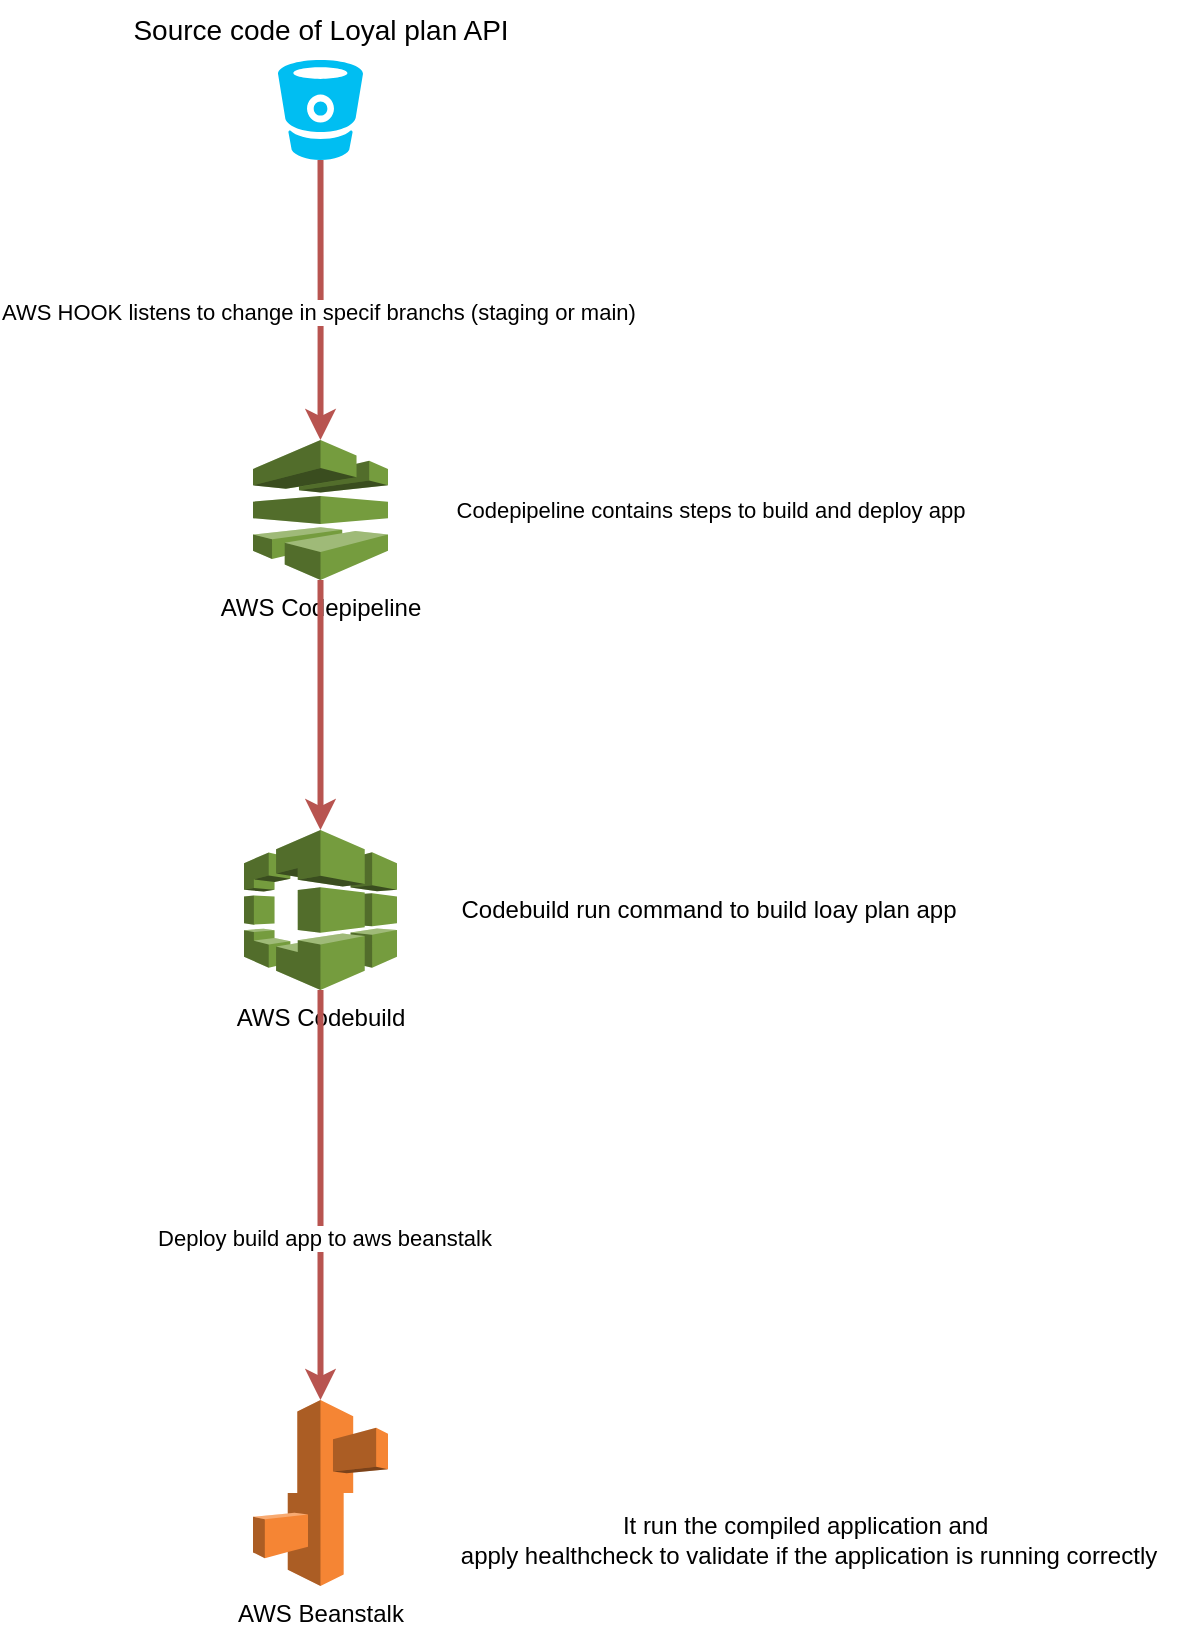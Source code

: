<mxfile version="24.3.1" type="github">
  <diagram name="Página-1" id="9Af3QKaoHJkYzy4M5rfv">
    <mxGraphModel dx="1434" dy="787" grid="1" gridSize="10" guides="1" tooltips="1" connect="1" arrows="1" fold="1" page="1" pageScale="1" pageWidth="827" pageHeight="1169" math="0" shadow="0">
      <root>
        <mxCell id="0" />
        <mxCell id="1" parent="0" />
        <mxCell id="ZaPWbawTYhMRxVfuRRdw-3" style="edgeStyle=orthogonalEdgeStyle;rounded=0;orthogonalLoop=1;jettySize=auto;html=1;exitX=0.5;exitY=1;exitDx=0;exitDy=0;exitPerimeter=0;fillColor=#f8cecc;strokeColor=#b85450;strokeWidth=3;" edge="1" parent="1" source="ZaPWbawTYhMRxVfuRRdw-1" target="ZaPWbawTYhMRxVfuRRdw-2">
          <mxGeometry relative="1" as="geometry" />
        </mxCell>
        <mxCell id="ZaPWbawTYhMRxVfuRRdw-5" value="AWS HOOK listens to change in specif branchs (staging or main)" style="edgeLabel;html=1;align=center;verticalAlign=middle;resizable=0;points=[];" vertex="1" connectable="0" parent="ZaPWbawTYhMRxVfuRRdw-3">
          <mxGeometry x="0.075" y="-2" relative="1" as="geometry">
            <mxPoint as="offset" />
          </mxGeometry>
        </mxCell>
        <mxCell id="ZaPWbawTYhMRxVfuRRdw-1" value="" style="verticalLabelPosition=bottom;html=1;verticalAlign=top;align=center;strokeColor=none;fillColor=#00BEF2;shape=mxgraph.azure.bitbucket_code_source;" vertex="1" parent="1">
          <mxGeometry x="360" y="120" width="42.5" height="50" as="geometry" />
        </mxCell>
        <mxCell id="ZaPWbawTYhMRxVfuRRdw-2" value="AWS Codepipeline" style="outlineConnect=0;dashed=0;verticalLabelPosition=bottom;verticalAlign=top;align=center;html=1;shape=mxgraph.aws3.codepipeline;fillColor=#759C3E;gradientColor=none;" vertex="1" parent="1">
          <mxGeometry x="347.5" y="310" width="67.5" height="70" as="geometry" />
        </mxCell>
        <mxCell id="ZaPWbawTYhMRxVfuRRdw-4" value="&lt;font style=&quot;font-size: 14px;&quot;&gt;Source code of Loyal plan API&lt;/font&gt;" style="text;html=1;align=center;verticalAlign=middle;resizable=0;points=[];autosize=1;strokeColor=none;fillColor=none;strokeWidth=1;" vertex="1" parent="1">
          <mxGeometry x="276.25" y="90" width="210" height="30" as="geometry" />
        </mxCell>
        <mxCell id="ZaPWbawTYhMRxVfuRRdw-6" value="AWS Codebuild" style="outlineConnect=0;dashed=0;verticalLabelPosition=bottom;verticalAlign=top;align=center;html=1;shape=mxgraph.aws3.codebuild;fillColor=#759C3E;gradientColor=none;" vertex="1" parent="1">
          <mxGeometry x="343" y="505" width="76.5" height="80" as="geometry" />
        </mxCell>
        <mxCell id="ZaPWbawTYhMRxVfuRRdw-7" style="edgeStyle=orthogonalEdgeStyle;rounded=0;orthogonalLoop=1;jettySize=auto;html=1;exitX=0.5;exitY=1;exitDx=0;exitDy=0;exitPerimeter=0;entryX=0.5;entryY=0;entryDx=0;entryDy=0;entryPerimeter=0;fillColor=#f8cecc;strokeColor=#b85450;strokeWidth=3;" edge="1" parent="1" source="ZaPWbawTYhMRxVfuRRdw-2" target="ZaPWbawTYhMRxVfuRRdw-6">
          <mxGeometry relative="1" as="geometry" />
        </mxCell>
        <mxCell id="ZaPWbawTYhMRxVfuRRdw-8" value="Codepipeline contains steps to build and deploy app" style="edgeLabel;html=1;align=center;verticalAlign=middle;resizable=0;points=[];" vertex="1" connectable="0" parent="ZaPWbawTYhMRxVfuRRdw-7">
          <mxGeometry x="-0.125" relative="1" as="geometry">
            <mxPoint x="194" y="-90" as="offset" />
          </mxGeometry>
        </mxCell>
        <mxCell id="ZaPWbawTYhMRxVfuRRdw-9" value="Codebuild run command to build loay plan app" style="text;html=1;align=center;verticalAlign=middle;resizable=0;points=[];autosize=1;strokeColor=none;fillColor=none;" vertex="1" parent="1">
          <mxGeometry x="440" y="530" width="270" height="30" as="geometry" />
        </mxCell>
        <mxCell id="ZaPWbawTYhMRxVfuRRdw-14" style="edgeStyle=orthogonalEdgeStyle;rounded=0;orthogonalLoop=1;jettySize=auto;html=1;entryX=0.5;entryY=0;entryDx=0;entryDy=0;entryPerimeter=0;fillColor=#f8cecc;strokeColor=#b85450;strokeWidth=3;" edge="1" parent="1" source="ZaPWbawTYhMRxVfuRRdw-6" target="ZaPWbawTYhMRxVfuRRdw-16">
          <mxGeometry relative="1" as="geometry">
            <mxPoint x="381.25" y="550" as="targetPoint" />
          </mxGeometry>
        </mxCell>
        <mxCell id="ZaPWbawTYhMRxVfuRRdw-17" value="Deploy build app to aws beanstalk" style="edgeLabel;html=1;align=center;verticalAlign=middle;resizable=0;points=[];" vertex="1" connectable="0" parent="ZaPWbawTYhMRxVfuRRdw-14">
          <mxGeometry x="0.205" y="1" relative="1" as="geometry">
            <mxPoint as="offset" />
          </mxGeometry>
        </mxCell>
        <mxCell id="ZaPWbawTYhMRxVfuRRdw-16" value="AWS Beanstalk" style="outlineConnect=0;dashed=0;verticalLabelPosition=bottom;verticalAlign=top;align=center;html=1;shape=mxgraph.aws3.elastic_beanstalk;fillColor=#F58534;gradientColor=none;" vertex="1" parent="1">
          <mxGeometry x="347.5" y="790" width="67.5" height="93" as="geometry" />
        </mxCell>
        <mxCell id="ZaPWbawTYhMRxVfuRRdw-18" value="It run the compiled application and&amp;nbsp;&lt;div&gt;apply healthcheck to validate if the application is running correctly&lt;/div&gt;" style="text;html=1;align=center;verticalAlign=middle;resizable=0;points=[];autosize=1;strokeColor=none;fillColor=none;" vertex="1" parent="1">
          <mxGeometry x="440" y="840" width="370" height="40" as="geometry" />
        </mxCell>
      </root>
    </mxGraphModel>
  </diagram>
</mxfile>
